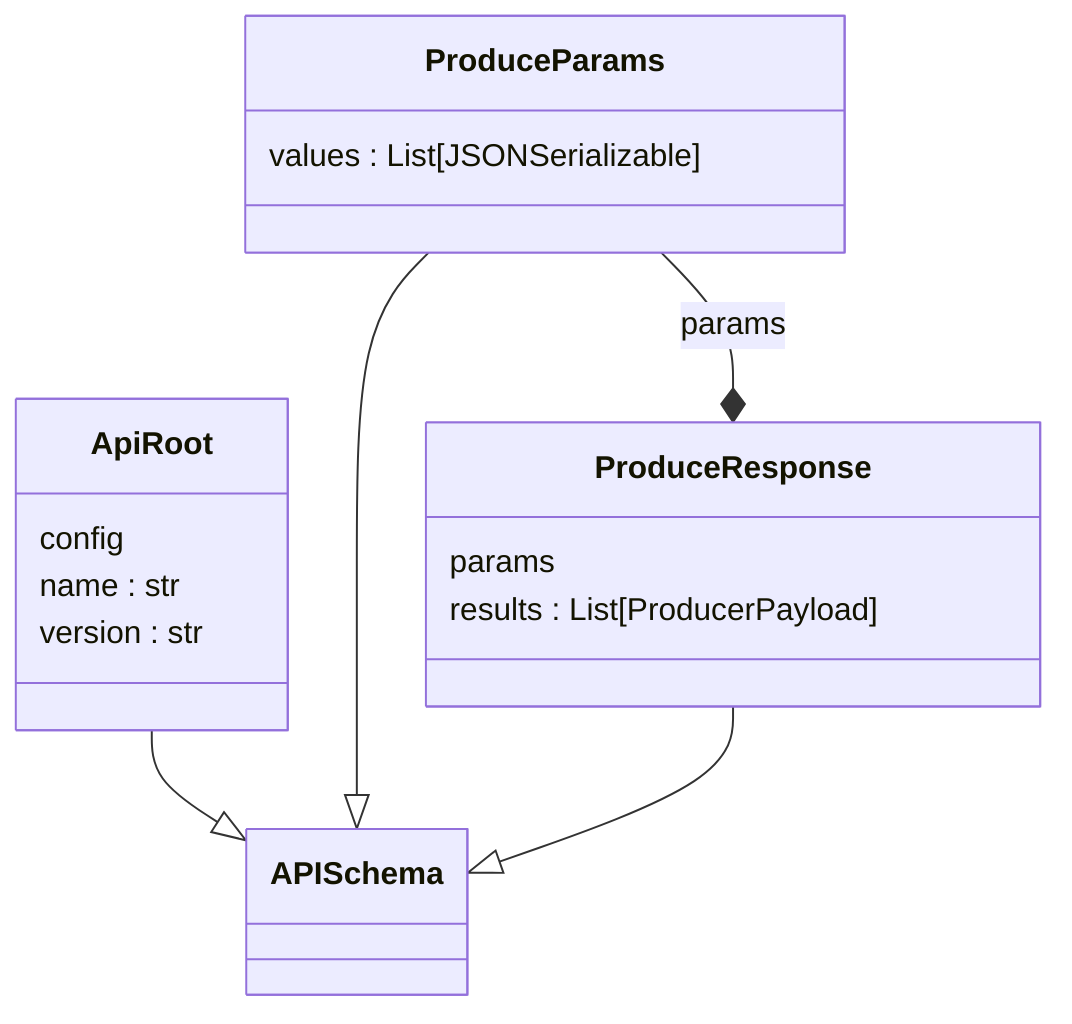 classDiagram
  class APISchema {
  }
  class ApiRoot {
    config
    name : str
    version : str
  }
  class ProduceParams {
    values : List[JSONSerializable]
  }
  class ProduceResponse {
    params
    results : List[ProducerPayload]
  }
  ApiRoot --|> APISchema
  ProduceParams --|> APISchema
  ProduceResponse --|> APISchema
  ProduceParams --* ProduceResponse : params